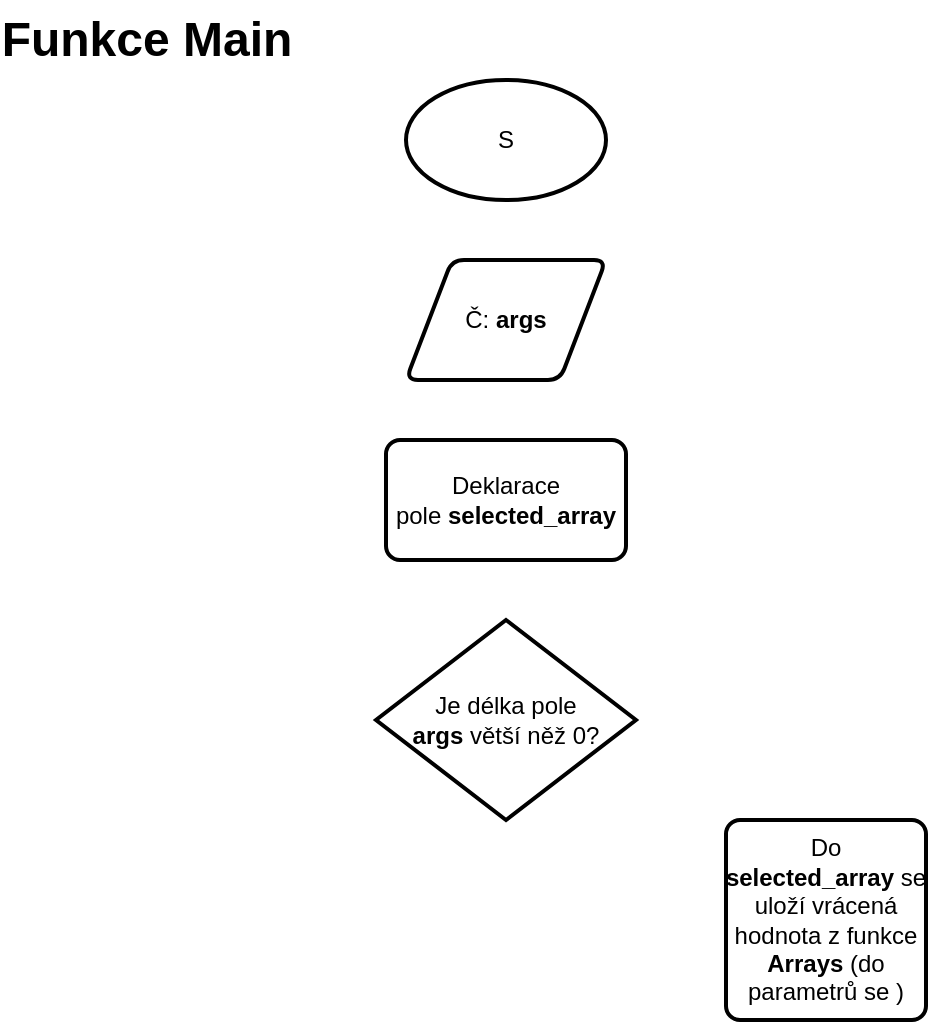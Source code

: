 <mxfile version="16.2.2" type="device"><diagram id="Dt2Pv7c3KMkvXcAOCm8V" name="Page-1"><mxGraphModel dx="1144" dy="546" grid="1" gridSize="10" guides="1" tooltips="1" connect="1" arrows="1" fold="1" page="1" pageScale="1" pageWidth="827" pageHeight="1169" math="0" shadow="0"><root><mxCell id="0"/><mxCell id="1" parent="0"/><mxCell id="PkpXq7W52XGsPu1B-XEk-1" value="Funkce Main" style="text;strokeColor=none;fillColor=none;html=1;fontSize=24;fontStyle=1;verticalAlign=middle;align=center;" vertex="1" parent="1"><mxGeometry x="20" width="100" height="40" as="geometry"/></mxCell><mxCell id="PkpXq7W52XGsPu1B-XEk-2" value="S" style="strokeWidth=2;html=1;shape=mxgraph.flowchart.start_1;whiteSpace=wrap;" vertex="1" parent="1"><mxGeometry x="200" y="40" width="100" height="60" as="geometry"/></mxCell><mxCell id="PkpXq7W52XGsPu1B-XEk-3" value="Č: &lt;b&gt;args&lt;/b&gt;" style="shape=parallelogram;html=1;strokeWidth=2;perimeter=parallelogramPerimeter;whiteSpace=wrap;rounded=1;arcSize=12;size=0.23;" vertex="1" parent="1"><mxGeometry x="200" y="130" width="100" height="60" as="geometry"/></mxCell><mxCell id="PkpXq7W52XGsPu1B-XEk-4" value="Deklarace pole&amp;nbsp;&lt;b&gt;selected_array&lt;/b&gt;" style="rounded=1;whiteSpace=wrap;html=1;absoluteArcSize=1;arcSize=14;strokeWidth=2;" vertex="1" parent="1"><mxGeometry x="190" y="220" width="120" height="60" as="geometry"/></mxCell><mxCell id="PkpXq7W52XGsPu1B-XEk-5" value="Je délka pole &lt;b&gt;args&lt;/b&gt;&amp;nbsp;větší něž 0?" style="strokeWidth=2;html=1;shape=mxgraph.flowchart.decision;whiteSpace=wrap;" vertex="1" parent="1"><mxGeometry x="185" y="310" width="130" height="100" as="geometry"/></mxCell><mxCell id="PkpXq7W52XGsPu1B-XEk-6" value="Do &lt;b&gt;selected_array&lt;/b&gt;&amp;nbsp;se uloží vrácená hodnota z funkce &lt;b&gt;Arrays&lt;/b&gt;&amp;nbsp;(do parametrů se )" style="rounded=1;whiteSpace=wrap;html=1;absoluteArcSize=1;arcSize=14;strokeWidth=2;" vertex="1" parent="1"><mxGeometry x="360" y="410" width="100" height="100" as="geometry"/></mxCell></root></mxGraphModel></diagram></mxfile>